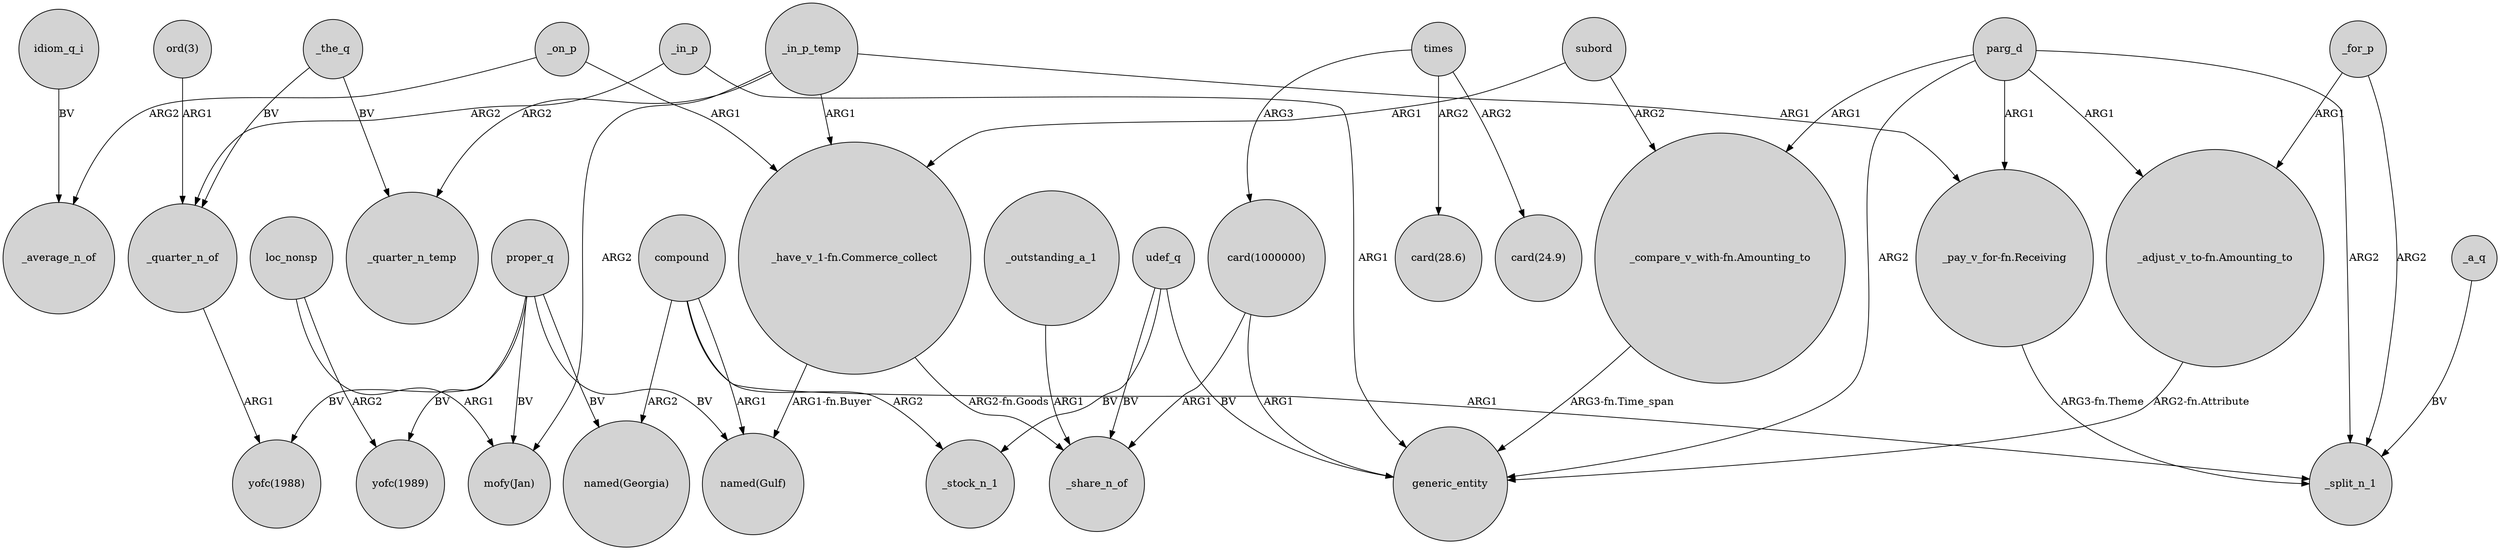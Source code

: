 digraph {
	node [shape=circle style=filled]
	_on_p -> _average_n_of [label=ARG2]
	proper_q -> "named(Georgia)" [label=BV]
	_in_p_temp -> _quarter_n_temp [label=ARG2]
	proper_q -> "mofy(Jan)" [label=BV]
	_the_q -> _quarter_n_temp [label=BV]
	times -> "card(1000000)" [label=ARG3]
	times -> "card(28.6)" [label=ARG2]
	"ord(3)" -> _quarter_n_of [label=ARG1]
	compound -> _split_n_1 [label=ARG1]
	_the_q -> _quarter_n_of [label=BV]
	_for_p -> _split_n_1 [label=ARG2]
	udef_q -> generic_entity [label=BV]
	_in_p_temp -> "_have_v_1-fn.Commerce_collect" [label=ARG1]
	_in_p -> generic_entity [label=ARG1]
	proper_q -> "named(Gulf)" [label=BV]
	"_pay_v_for-fn.Receiving" -> _split_n_1 [label="ARG3-fn.Theme"]
	subord -> "_have_v_1-fn.Commerce_collect" [label=ARG1]
	_outstanding_a_1 -> _share_n_of [label=ARG1]
	"_have_v_1-fn.Commerce_collect" -> _share_n_of [label="ARG2-fn.Goods"]
	"_compare_v_with-fn.Amounting_to" -> generic_entity [label="ARG3-fn.Time_span"]
	"card(1000000)" -> generic_entity [label=ARG1]
	udef_q -> _stock_n_1 [label=BV]
	_for_p -> "_adjust_v_to-fn.Amounting_to" [label=ARG1]
	loc_nonsp -> "yofc(1989)" [label=ARG2]
	idiom_q_i -> _average_n_of [label=BV]
	_in_p_temp -> "_pay_v_for-fn.Receiving" [label=ARG1]
	udef_q -> _share_n_of [label=BV]
	compound -> _stock_n_1 [label=ARG2]
	_on_p -> "_have_v_1-fn.Commerce_collect" [label=ARG1]
	proper_q -> "yofc(1989)" [label=BV]
	loc_nonsp -> "mofy(Jan)" [label=ARG1]
	"card(1000000)" -> _share_n_of [label=ARG1]
	proper_q -> "yofc(1988)" [label=BV]
	parg_d -> "_adjust_v_to-fn.Amounting_to" [label=ARG1]
	_a_q -> _split_n_1 [label=BV]
	times -> "card(24.9)" [label=ARG2]
	_quarter_n_of -> "yofc(1988)" [label=ARG1]
	"_have_v_1-fn.Commerce_collect" -> "named(Gulf)" [label="ARG1-fn.Buyer"]
	subord -> "_compare_v_with-fn.Amounting_to" [label=ARG2]
	_in_p_temp -> "mofy(Jan)" [label=ARG2]
	_in_p -> _quarter_n_of [label=ARG2]
	parg_d -> "_compare_v_with-fn.Amounting_to" [label=ARG1]
	compound -> "named(Georgia)" [label=ARG2]
	parg_d -> _split_n_1 [label=ARG2]
	parg_d -> "_pay_v_for-fn.Receiving" [label=ARG1]
	compound -> "named(Gulf)" [label=ARG1]
	parg_d -> generic_entity [label=ARG2]
	"_adjust_v_to-fn.Amounting_to" -> generic_entity [label="ARG2-fn.Attribute"]
}
